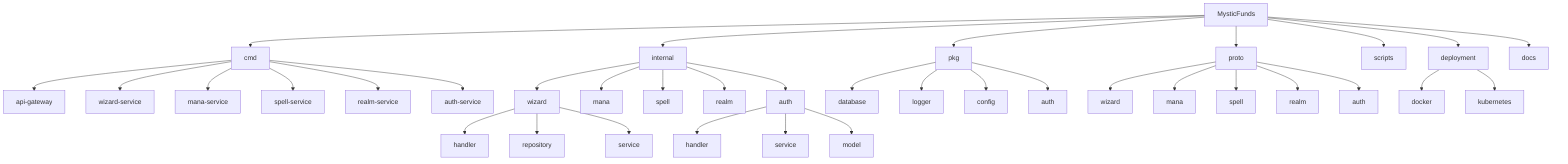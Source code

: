 graph TD
    A[MysticFunds]
    A --> B[cmd]
    A --> C[internal]
    A --> D[pkg]
    A --> E[proto]
    A --> F[scripts]
    A --> G[deployment]
    A --> H[docs]

    B --> B1[api-gateway]
    B --> B2[wizard-service]
    B --> B3[mana-service]
    B --> B4[spell-service]
    B --> B5[realm-service]
    B --> B6[auth-service]

    C --> C1[wizard]
    C --> C2[mana]
    C --> C3[spell]
    C --> C4[realm]
    C --> C5[auth]

    C1 --> C1a[handler]
    C1 --> C1b[repository]
    C1 --> C1c[service]

    C5 --> C5a[handler]
    C5 --> C5b[service]
    C5 --> C5c[model]

    D --> D1[database]
    D --> D2[logger]
    D --> D3[config]
    D --> D4[auth]

    E --> E1[wizard]
    E --> E2[mana]
    E --> E3[spell]
    E --> E4[realm]
    E --> E5[auth]

    G --> G1[docker]
    G --> G2[kubernetes]